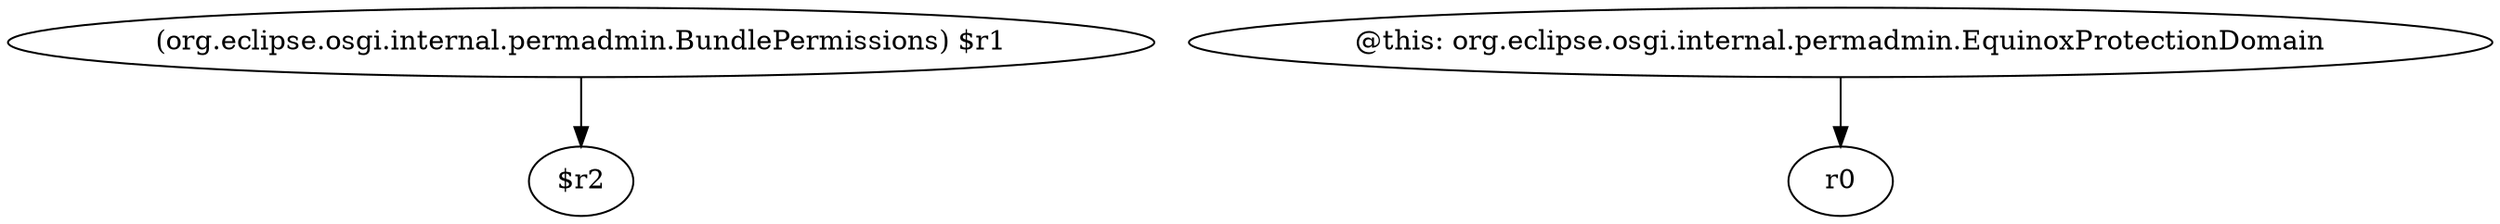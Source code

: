 digraph g {
0[label="(org.eclipse.osgi.internal.permadmin.BundlePermissions) $r1"]
1[label="$r2"]
0->1[label=""]
2[label="@this: org.eclipse.osgi.internal.permadmin.EquinoxProtectionDomain"]
3[label="r0"]
2->3[label=""]
}